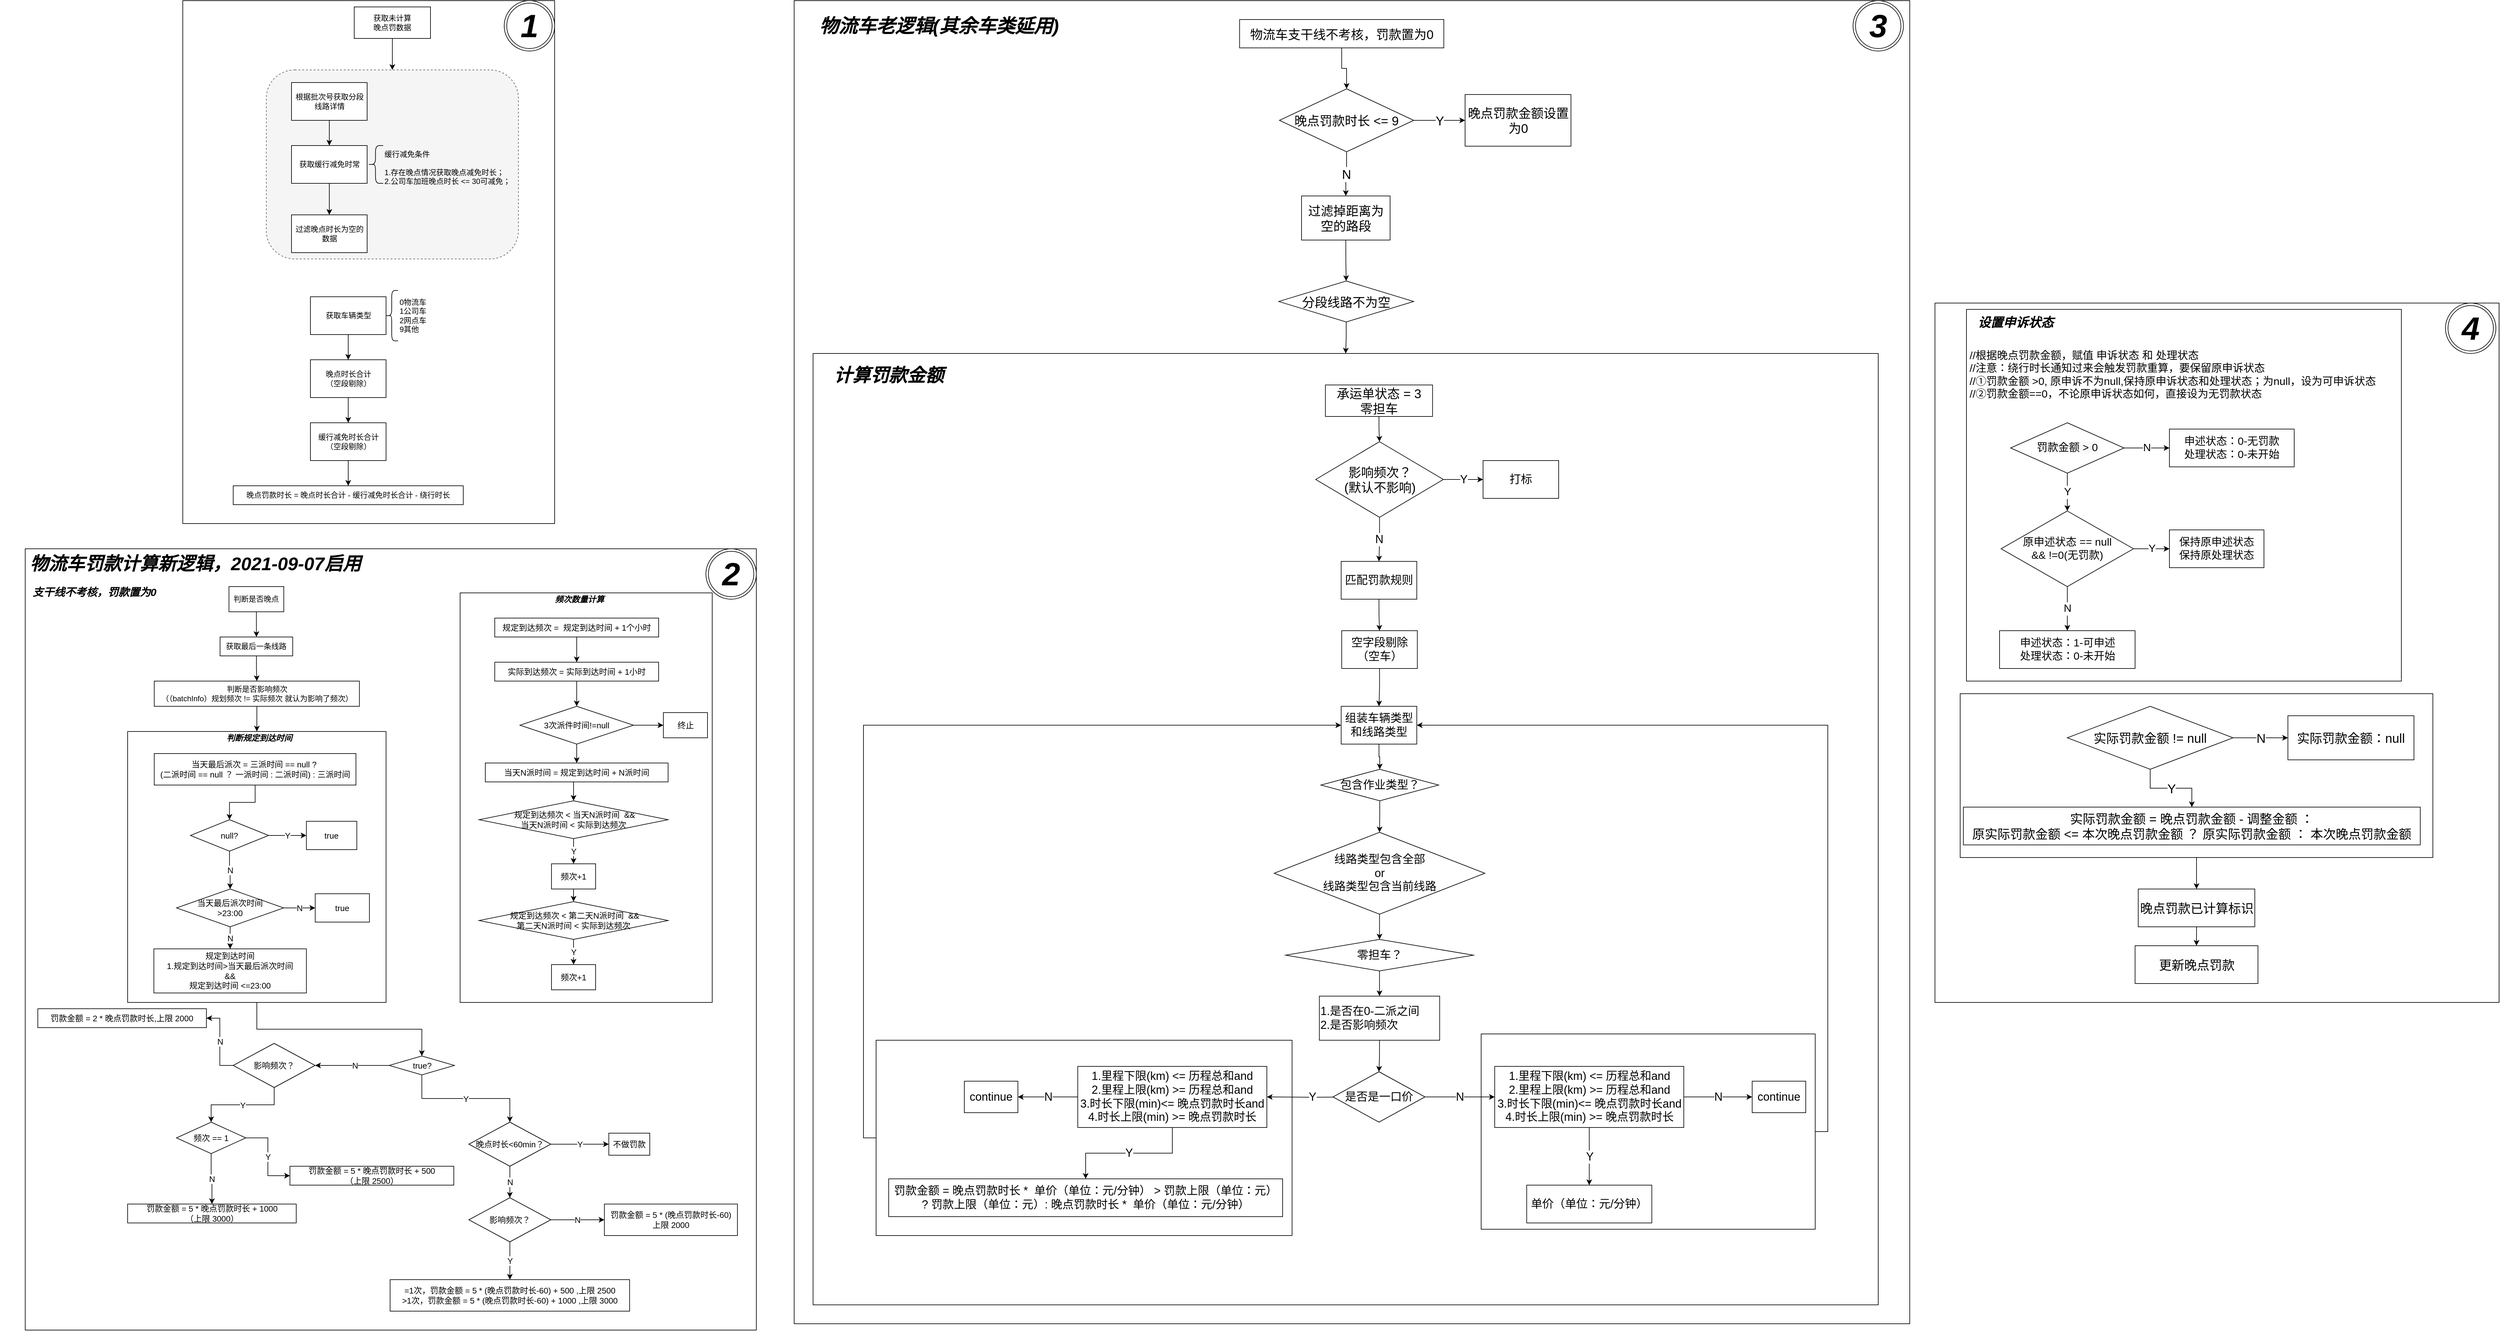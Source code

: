 <mxfile version="15.9.4" type="github">
  <diagram id="L5sY7Q-6gvqycTJfWh3B" name="第 1 页">
    <mxGraphModel dx="6863" dy="2005" grid="1" gridSize="10" guides="1" tooltips="1" connect="1" arrows="1" fold="1" page="1" pageScale="1" pageWidth="827" pageHeight="1169" math="0" shadow="0">
      <root>
        <mxCell id="0" />
        <mxCell id="1" parent="0" />
        <mxCell id="x7FfRpxNMGuR6Kh4KBlE-134" value="" style="rounded=0;whiteSpace=wrap;html=1;fontSize=17;" parent="1" vertex="1">
          <mxGeometry x="-1250" y="860" width="1770" height="2100" as="geometry" />
        </mxCell>
        <mxCell id="x7FfRpxNMGuR6Kh4KBlE-221" value="" style="rounded=0;whiteSpace=wrap;html=1;fontSize=18;" parent="1" vertex="1">
          <mxGeometry x="-1220" y="1420" width="1690" height="1510" as="geometry" />
        </mxCell>
        <mxCell id="x7FfRpxNMGuR6Kh4KBlE-219" style="edgeStyle=orthogonalEdgeStyle;rounded=0;orthogonalLoop=1;jettySize=auto;html=1;exitX=1;exitY=0.5;exitDx=0;exitDy=0;fontSize=18;entryX=1;entryY=0.5;entryDx=0;entryDy=0;" parent="1" source="x7FfRpxNMGuR6Kh4KBlE-218" target="x7FfRpxNMGuR6Kh4KBlE-187" edge="1">
          <mxGeometry relative="1" as="geometry">
            <mxPoint x="-160" y="1930" as="targetPoint" />
          </mxGeometry>
        </mxCell>
        <mxCell id="x7FfRpxNMGuR6Kh4KBlE-218" value="" style="rounded=0;whiteSpace=wrap;html=1;fontSize=18;" parent="1" vertex="1">
          <mxGeometry x="-160" y="2500" width="530" height="310" as="geometry" />
        </mxCell>
        <mxCell id="x7FfRpxNMGuR6Kh4KBlE-220" style="edgeStyle=orthogonalEdgeStyle;rounded=0;orthogonalLoop=1;jettySize=auto;html=1;exitX=0;exitY=0.5;exitDx=0;exitDy=0;entryX=0;entryY=0.5;entryDx=0;entryDy=0;fontSize=18;" parent="1" source="x7FfRpxNMGuR6Kh4KBlE-217" target="x7FfRpxNMGuR6Kh4KBlE-187" edge="1">
          <mxGeometry relative="1" as="geometry" />
        </mxCell>
        <mxCell id="x7FfRpxNMGuR6Kh4KBlE-217" value="" style="rounded=0;whiteSpace=wrap;html=1;fontSize=18;" parent="1" vertex="1">
          <mxGeometry x="-1120" y="2510" width="660" height="310" as="geometry" />
        </mxCell>
        <mxCell id="x7FfRpxNMGuR6Kh4KBlE-132" value="" style="group" parent="1" vertex="1" connectable="0">
          <mxGeometry x="-2510" y="1730" width="1200" height="1240" as="geometry" />
        </mxCell>
        <mxCell id="x7FfRpxNMGuR6Kh4KBlE-33" value="" style="rounded=0;whiteSpace=wrap;html=1;" parent="x7FfRpxNMGuR6Kh4KBlE-132" vertex="1">
          <mxGeometry x="40" width="1160" height="1240" as="geometry" />
        </mxCell>
        <mxCell id="x7FfRpxNMGuR6Kh4KBlE-131" value="" style="group" parent="x7FfRpxNMGuR6Kh4KBlE-132" vertex="1" connectable="0">
          <mxGeometry y="90" width="1170" height="1120" as="geometry" />
        </mxCell>
        <mxCell id="x7FfRpxNMGuR6Kh4KBlE-37" value="&lt;span&gt;判断是否晚点&lt;/span&gt;" style="rounded=0;whiteSpace=wrap;html=1;fontSize=12;" parent="x7FfRpxNMGuR6Kh4KBlE-131" vertex="1">
          <mxGeometry x="363.27" y="-30" width="87" height="40" as="geometry" />
        </mxCell>
        <mxCell id="x7FfRpxNMGuR6Kh4KBlE-38" value="&lt;span&gt;获取最后一条线路&lt;/span&gt;" style="whiteSpace=wrap;html=1;rounded=0;" parent="x7FfRpxNMGuR6Kh4KBlE-131" vertex="1">
          <mxGeometry x="349.15" y="50" width="115.25" height="30" as="geometry" />
        </mxCell>
        <mxCell id="x7FfRpxNMGuR6Kh4KBlE-39" value="" style="edgeStyle=orthogonalEdgeStyle;rounded=0;orthogonalLoop=1;jettySize=auto;html=1;fontSize=12;" parent="x7FfRpxNMGuR6Kh4KBlE-131" source="x7FfRpxNMGuR6Kh4KBlE-37" target="x7FfRpxNMGuR6Kh4KBlE-38" edge="1">
          <mxGeometry relative="1" as="geometry" />
        </mxCell>
        <mxCell id="x7FfRpxNMGuR6Kh4KBlE-40" value="&lt;span style=&quot;font-weight: normal&quot;&gt;判断是否影响频次&lt;br&gt;（（batchInfo）规划频次 != 实际频次 就认为影响了频次）&lt;/span&gt;" style="whiteSpace=wrap;html=1;rounded=0;fontStyle=1" parent="x7FfRpxNMGuR6Kh4KBlE-131" vertex="1">
          <mxGeometry x="244.75" y="120" width="325.52" height="40" as="geometry" />
        </mxCell>
        <mxCell id="x7FfRpxNMGuR6Kh4KBlE-41" value="" style="edgeStyle=orthogonalEdgeStyle;rounded=0;orthogonalLoop=1;jettySize=auto;html=1;fontSize=12;" parent="x7FfRpxNMGuR6Kh4KBlE-131" source="x7FfRpxNMGuR6Kh4KBlE-38" target="x7FfRpxNMGuR6Kh4KBlE-40" edge="1">
          <mxGeometry relative="1" as="geometry" />
        </mxCell>
        <mxCell id="x7FfRpxNMGuR6Kh4KBlE-44" value="" style="whiteSpace=wrap;html=1;rounded=0;fontStyle=1;" parent="x7FfRpxNMGuR6Kh4KBlE-131" vertex="1">
          <mxGeometry x="202.51" y="200" width="410" height="430" as="geometry" />
        </mxCell>
        <mxCell id="x7FfRpxNMGuR6Kh4KBlE-45" value="" style="edgeStyle=orthogonalEdgeStyle;rounded=0;orthogonalLoop=1;jettySize=auto;html=1;fontSize=12;entryX=0.5;entryY=0;entryDx=0;entryDy=0;" parent="x7FfRpxNMGuR6Kh4KBlE-131" source="x7FfRpxNMGuR6Kh4KBlE-40" target="x7FfRpxNMGuR6Kh4KBlE-44" edge="1">
          <mxGeometry relative="1" as="geometry" />
        </mxCell>
        <mxCell id="x7FfRpxNMGuR6Kh4KBlE-46" value="判断规定到达时间" style="text;html=1;strokeColor=none;fillColor=none;align=center;verticalAlign=middle;whiteSpace=wrap;rounded=0;fontSize=13;fontStyle=3" parent="x7FfRpxNMGuR6Kh4KBlE-131" vertex="1">
          <mxGeometry x="354.13" y="200" width="114.76" height="20" as="geometry" />
        </mxCell>
        <mxCell id="x7FfRpxNMGuR6Kh4KBlE-47" value="当天最后派次 = 三派时间 == null ?&amp;nbsp;&lt;br&gt;&amp;nbsp;(二派时间 == null ？ 一派时间 : 二派时间) : 三派时间&amp;nbsp;" style="rounded=0;whiteSpace=wrap;html=1;fontSize=13;" parent="x7FfRpxNMGuR6Kh4KBlE-131" vertex="1">
          <mxGeometry x="244.75" y="235" width="320" height="50" as="geometry" />
        </mxCell>
        <mxCell id="x7FfRpxNMGuR6Kh4KBlE-50" value="" style="edgeStyle=orthogonalEdgeStyle;rounded=0;orthogonalLoop=1;jettySize=auto;html=1;fontSize=13;" parent="x7FfRpxNMGuR6Kh4KBlE-131" source="x7FfRpxNMGuR6Kh4KBlE-47" target="x7FfRpxNMGuR6Kh4KBlE-49" edge="1">
          <mxGeometry relative="1" as="geometry">
            <mxPoint x="364.09" y="305" as="sourcePoint" />
          </mxGeometry>
        </mxCell>
        <mxCell id="x7FfRpxNMGuR6Kh4KBlE-49" value="null?" style="rhombus;whiteSpace=wrap;html=1;fontSize=13;" parent="x7FfRpxNMGuR6Kh4KBlE-131" vertex="1">
          <mxGeometry x="302.13" y="340" width="124" height="50" as="geometry" />
        </mxCell>
        <mxCell id="x7FfRpxNMGuR6Kh4KBlE-53" value="true" style="whiteSpace=wrap;html=1;fontSize=13;" parent="x7FfRpxNMGuR6Kh4KBlE-131" vertex="1">
          <mxGeometry x="486.13" y="342.5" width="80" height="45" as="geometry" />
        </mxCell>
        <mxCell id="x7FfRpxNMGuR6Kh4KBlE-54" value="Y" style="edgeStyle=orthogonalEdgeStyle;rounded=0;orthogonalLoop=1;jettySize=auto;html=1;fontSize=13;" parent="x7FfRpxNMGuR6Kh4KBlE-131" source="x7FfRpxNMGuR6Kh4KBlE-49" target="x7FfRpxNMGuR6Kh4KBlE-53" edge="1">
          <mxGeometry relative="1" as="geometry" />
        </mxCell>
        <mxCell id="x7FfRpxNMGuR6Kh4KBlE-55" value="当天最后派次时间&lt;br&gt;&amp;gt;23:00" style="rhombus;whiteSpace=wrap;html=1;fontSize=13;" parent="x7FfRpxNMGuR6Kh4KBlE-131" vertex="1">
          <mxGeometry x="280.13" y="450" width="170" height="60" as="geometry" />
        </mxCell>
        <mxCell id="x7FfRpxNMGuR6Kh4KBlE-58" value="N" style="edgeStyle=orthogonalEdgeStyle;rounded=0;orthogonalLoop=1;jettySize=auto;html=1;exitX=0.5;exitY=1;exitDx=0;exitDy=0;entryX=0.5;entryY=0;entryDx=0;entryDy=0;fontSize=13;" parent="x7FfRpxNMGuR6Kh4KBlE-131" source="x7FfRpxNMGuR6Kh4KBlE-49" target="x7FfRpxNMGuR6Kh4KBlE-55" edge="1">
          <mxGeometry relative="1" as="geometry" />
        </mxCell>
        <mxCell id="x7FfRpxNMGuR6Kh4KBlE-60" value="true" style="whiteSpace=wrap;html=1;fontSize=13;" parent="x7FfRpxNMGuR6Kh4KBlE-131" vertex="1">
          <mxGeometry x="500.13" y="457.5" width="86" height="45" as="geometry" />
        </mxCell>
        <mxCell id="x7FfRpxNMGuR6Kh4KBlE-59" value="N" style="edgeStyle=orthogonalEdgeStyle;rounded=0;orthogonalLoop=1;jettySize=auto;html=1;exitX=1;exitY=0.5;exitDx=0;exitDy=0;fontSize=13;" parent="x7FfRpxNMGuR6Kh4KBlE-131" source="x7FfRpxNMGuR6Kh4KBlE-55" target="x7FfRpxNMGuR6Kh4KBlE-60" edge="1">
          <mxGeometry relative="1" as="geometry">
            <mxPoint x="546.13" y="455" as="targetPoint" />
          </mxGeometry>
        </mxCell>
        <mxCell id="x7FfRpxNMGuR6Kh4KBlE-63" value="规定到达时间&lt;br&gt;1.规定到达时间&amp;gt;当天最后派次时间&lt;br&gt;&amp;amp;&amp;amp;&lt;br&gt;规定到达时间 &amp;lt;=23:00" style="rounded=0;whiteSpace=wrap;html=1;fontSize=13;" parent="x7FfRpxNMGuR6Kh4KBlE-131" vertex="1">
          <mxGeometry x="244.13" y="545" width="242" height="70" as="geometry" />
        </mxCell>
        <mxCell id="x7FfRpxNMGuR6Kh4KBlE-61" value="N" style="edgeStyle=orthogonalEdgeStyle;rounded=0;orthogonalLoop=1;jettySize=auto;html=1;exitX=0.5;exitY=1;exitDx=0;exitDy=0;fontSize=13;entryX=0.5;entryY=0;entryDx=0;entryDy=0;" parent="x7FfRpxNMGuR6Kh4KBlE-131" source="x7FfRpxNMGuR6Kh4KBlE-55" target="x7FfRpxNMGuR6Kh4KBlE-63" edge="1">
          <mxGeometry relative="1" as="geometry">
            <mxPoint x="364.13" y="555" as="targetPoint" />
          </mxGeometry>
        </mxCell>
        <mxCell id="x7FfRpxNMGuR6Kh4KBlE-68" value="true?" style="rhombus;whiteSpace=wrap;html=1;fontSize=13;" parent="x7FfRpxNMGuR6Kh4KBlE-131" vertex="1">
          <mxGeometry x="617.51" y="715" width="103.5" height="30" as="geometry" />
        </mxCell>
        <mxCell id="x7FfRpxNMGuR6Kh4KBlE-67" style="edgeStyle=orthogonalEdgeStyle;rounded=0;orthogonalLoop=1;jettySize=auto;html=1;exitX=0.5;exitY=1;exitDx=0;exitDy=0;fontSize=13;entryX=0.5;entryY=0;entryDx=0;entryDy=0;" parent="x7FfRpxNMGuR6Kh4KBlE-131" source="x7FfRpxNMGuR6Kh4KBlE-44" target="x7FfRpxNMGuR6Kh4KBlE-68" edge="1">
          <mxGeometry relative="1" as="geometry">
            <mxPoint x="674" y="710" as="targetPoint" />
          </mxGeometry>
        </mxCell>
        <mxCell id="x7FfRpxNMGuR6Kh4KBlE-111" value="" style="group" parent="x7FfRpxNMGuR6Kh4KBlE-131" vertex="1" connectable="0">
          <mxGeometry x="640" y="820" width="530" height="300" as="geometry" />
        </mxCell>
        <mxCell id="x7FfRpxNMGuR6Kh4KBlE-74" value="晚点时长&amp;lt;60min？" style="rhombus;whiteSpace=wrap;html=1;fontSize=13;" parent="x7FfRpxNMGuR6Kh4KBlE-111" vertex="1">
          <mxGeometry x="103.94" width="130" height="70" as="geometry" />
        </mxCell>
        <mxCell id="x7FfRpxNMGuR6Kh4KBlE-75" value="不做罚款" style="whiteSpace=wrap;html=1;fontSize=13;" parent="x7FfRpxNMGuR6Kh4KBlE-111" vertex="1">
          <mxGeometry x="325.94" y="17.5" width="65" height="35" as="geometry" />
        </mxCell>
        <mxCell id="x7FfRpxNMGuR6Kh4KBlE-76" value="Y" style="edgeStyle=orthogonalEdgeStyle;rounded=0;orthogonalLoop=1;jettySize=auto;html=1;fontSize=13;" parent="x7FfRpxNMGuR6Kh4KBlE-111" source="x7FfRpxNMGuR6Kh4KBlE-74" target="x7FfRpxNMGuR6Kh4KBlE-75" edge="1">
          <mxGeometry relative="1" as="geometry" />
        </mxCell>
        <mxCell id="x7FfRpxNMGuR6Kh4KBlE-78" value="影响频次？" style="rhombus;whiteSpace=wrap;html=1;fontSize=13;" parent="x7FfRpxNMGuR6Kh4KBlE-111" vertex="1">
          <mxGeometry x="103.94" y="120" width="130" height="70" as="geometry" />
        </mxCell>
        <mxCell id="x7FfRpxNMGuR6Kh4KBlE-77" value="N" style="edgeStyle=orthogonalEdgeStyle;rounded=0;orthogonalLoop=1;jettySize=auto;html=1;exitX=0.5;exitY=1;exitDx=0;exitDy=0;fontSize=13;entryX=0.5;entryY=0;entryDx=0;entryDy=0;" parent="x7FfRpxNMGuR6Kh4KBlE-111" source="x7FfRpxNMGuR6Kh4KBlE-74" target="x7FfRpxNMGuR6Kh4KBlE-78" edge="1">
          <mxGeometry relative="1" as="geometry">
            <mxPoint x="168.94" y="130" as="targetPoint" />
          </mxGeometry>
        </mxCell>
        <mxCell id="x7FfRpxNMGuR6Kh4KBlE-79" value="罚款金额 = 5 * (晚点罚款时长-60)&lt;br&gt;上限 2000" style="whiteSpace=wrap;html=1;fontSize=13;" parent="x7FfRpxNMGuR6Kh4KBlE-111" vertex="1">
          <mxGeometry x="318.94" y="130" width="211.06" height="50" as="geometry" />
        </mxCell>
        <mxCell id="x7FfRpxNMGuR6Kh4KBlE-80" value="N" style="edgeStyle=orthogonalEdgeStyle;rounded=0;orthogonalLoop=1;jettySize=auto;html=1;fontSize=13;" parent="x7FfRpxNMGuR6Kh4KBlE-111" source="x7FfRpxNMGuR6Kh4KBlE-78" target="x7FfRpxNMGuR6Kh4KBlE-79" edge="1">
          <mxGeometry relative="1" as="geometry" />
        </mxCell>
        <mxCell id="x7FfRpxNMGuR6Kh4KBlE-110" value="=1次，罚款金额 = 5 * (晚点罚款时长-60) + 500 ,上限 2500&lt;br&gt;&amp;gt;1次，罚款金额 = 5 * (晚点罚款时长-60) + 1000 ,上限 3000" style="rounded=0;whiteSpace=wrap;html=1;fontSize=13;" parent="x7FfRpxNMGuR6Kh4KBlE-111" vertex="1">
          <mxGeometry x="-21.06" y="250" width="380" height="50" as="geometry" />
        </mxCell>
        <mxCell id="x7FfRpxNMGuR6Kh4KBlE-109" value="Y" style="edgeStyle=orthogonalEdgeStyle;rounded=0;orthogonalLoop=1;jettySize=auto;html=1;exitX=0.5;exitY=1;exitDx=0;exitDy=0;fontSize=13;entryX=0.5;entryY=0;entryDx=0;entryDy=0;" parent="x7FfRpxNMGuR6Kh4KBlE-111" source="x7FfRpxNMGuR6Kh4KBlE-78" target="x7FfRpxNMGuR6Kh4KBlE-110" edge="1">
          <mxGeometry relative="1" as="geometry">
            <mxPoint x="168.94" y="250" as="targetPoint" />
          </mxGeometry>
        </mxCell>
        <mxCell id="x7FfRpxNMGuR6Kh4KBlE-69" value="Y" style="edgeStyle=orthogonalEdgeStyle;rounded=0;orthogonalLoop=1;jettySize=auto;html=1;exitX=0.5;exitY=1;exitDx=0;exitDy=0;fontSize=13;entryX=0.5;entryY=0;entryDx=0;entryDy=0;" parent="x7FfRpxNMGuR6Kh4KBlE-131" source="x7FfRpxNMGuR6Kh4KBlE-68" target="x7FfRpxNMGuR6Kh4KBlE-74" edge="1">
          <mxGeometry relative="1" as="geometry">
            <mxPoint x="674" y="810" as="targetPoint" />
          </mxGeometry>
        </mxCell>
        <mxCell id="x7FfRpxNMGuR6Kh4KBlE-117" value="影响频次？" style="rhombus;whiteSpace=wrap;html=1;fontSize=13;" parent="x7FfRpxNMGuR6Kh4KBlE-131" vertex="1">
          <mxGeometry x="370" y="695" width="130" height="70" as="geometry" />
        </mxCell>
        <mxCell id="x7FfRpxNMGuR6Kh4KBlE-112" style="edgeStyle=orthogonalEdgeStyle;rounded=0;orthogonalLoop=1;jettySize=auto;html=1;exitX=0;exitY=0.5;exitDx=0;exitDy=0;fontSize=13;entryX=1;entryY=0.5;entryDx=0;entryDy=0;" parent="x7FfRpxNMGuR6Kh4KBlE-131" source="x7FfRpxNMGuR6Kh4KBlE-68" target="x7FfRpxNMGuR6Kh4KBlE-117" edge="1">
          <mxGeometry relative="1" as="geometry">
            <mxPoint x="465" y="730" as="targetPoint" />
          </mxGeometry>
        </mxCell>
        <mxCell id="x7FfRpxNMGuR6Kh4KBlE-113" value="N" style="edgeLabel;html=1;align=center;verticalAlign=middle;resizable=0;points=[];fontSize=13;" parent="x7FfRpxNMGuR6Kh4KBlE-112" vertex="1" connectable="0">
          <mxGeometry x="-0.175" y="4" relative="1" as="geometry">
            <mxPoint x="-6" y="-4" as="offset" />
          </mxGeometry>
        </mxCell>
        <mxCell id="x7FfRpxNMGuR6Kh4KBlE-122" value="罚款金额 = 5 * 晚点罚款时长 + 500&lt;br&gt;（上限 2500）" style="rounded=0;whiteSpace=wrap;html=1;fontSize=13;" parent="x7FfRpxNMGuR6Kh4KBlE-131" vertex="1">
          <mxGeometry x="460.01" y="890" width="259.99" height="30" as="geometry" />
        </mxCell>
        <mxCell id="x7FfRpxNMGuR6Kh4KBlE-121" value="Y" style="edgeStyle=orthogonalEdgeStyle;rounded=0;orthogonalLoop=1;jettySize=auto;html=1;exitX=1;exitY=0.5;exitDx=0;exitDy=0;fontSize=13;entryX=0;entryY=0.5;entryDx=0;entryDy=0;" parent="x7FfRpxNMGuR6Kh4KBlE-131" source="x7FfRpxNMGuR6Kh4KBlE-118" target="x7FfRpxNMGuR6Kh4KBlE-122" edge="1">
          <mxGeometry relative="1" as="geometry">
            <mxPoint x="430" y="844.947" as="targetPoint" />
          </mxGeometry>
        </mxCell>
        <mxCell id="x7FfRpxNMGuR6Kh4KBlE-118" value="频次 == 1" style="rhombus;whiteSpace=wrap;html=1;fontSize=13;" parent="x7FfRpxNMGuR6Kh4KBlE-131" vertex="1">
          <mxGeometry x="280" y="820" width="110" height="50" as="geometry" />
        </mxCell>
        <mxCell id="x7FfRpxNMGuR6Kh4KBlE-119" value="Y" style="edgeStyle=orthogonalEdgeStyle;rounded=0;orthogonalLoop=1;jettySize=auto;html=1;exitX=0.5;exitY=1;exitDx=0;exitDy=0;fontSize=13;" parent="x7FfRpxNMGuR6Kh4KBlE-131" source="x7FfRpxNMGuR6Kh4KBlE-117" target="x7FfRpxNMGuR6Kh4KBlE-118" edge="1">
          <mxGeometry relative="1" as="geometry" />
        </mxCell>
        <mxCell id="x7FfRpxNMGuR6Kh4KBlE-124" value="罚款金额 = 5 * 晚点罚款时长 + 1000&lt;br&gt;（上限 3000）" style="rounded=0;whiteSpace=wrap;html=1;fontSize=13;" parent="x7FfRpxNMGuR6Kh4KBlE-131" vertex="1">
          <mxGeometry x="202.51" y="950" width="267.49" height="30" as="geometry" />
        </mxCell>
        <mxCell id="x7FfRpxNMGuR6Kh4KBlE-123" value="N" style="edgeStyle=orthogonalEdgeStyle;rounded=0;orthogonalLoop=1;jettySize=auto;html=1;exitX=0.5;exitY=1;exitDx=0;exitDy=0;fontSize=13;entryX=0.5;entryY=0;entryDx=0;entryDy=0;" parent="x7FfRpxNMGuR6Kh4KBlE-131" source="x7FfRpxNMGuR6Kh4KBlE-118" target="x7FfRpxNMGuR6Kh4KBlE-124" edge="1">
          <mxGeometry relative="1" as="geometry">
            <mxPoint x="335.316" y="940" as="targetPoint" />
          </mxGeometry>
        </mxCell>
        <mxCell id="x7FfRpxNMGuR6Kh4KBlE-127" value="罚款金额 = 2 * 晚点罚款时长,上限 2000" style="rounded=0;whiteSpace=wrap;html=1;fontSize=13;" parent="x7FfRpxNMGuR6Kh4KBlE-131" vertex="1">
          <mxGeometry x="60" y="640" width="267.49" height="30" as="geometry" />
        </mxCell>
        <mxCell id="x7FfRpxNMGuR6Kh4KBlE-126" value="N" style="edgeStyle=orthogonalEdgeStyle;rounded=0;orthogonalLoop=1;jettySize=auto;html=1;exitX=0;exitY=0.5;exitDx=0;exitDy=0;fontSize=13;entryX=1;entryY=0.5;entryDx=0;entryDy=0;" parent="x7FfRpxNMGuR6Kh4KBlE-131" source="x7FfRpxNMGuR6Kh4KBlE-117" target="x7FfRpxNMGuR6Kh4KBlE-127" edge="1">
          <mxGeometry relative="1" as="geometry">
            <mxPoint x="280" y="730.211" as="targetPoint" />
          </mxGeometry>
        </mxCell>
        <mxCell id="x7FfRpxNMGuR6Kh4KBlE-114" value="" style="group" parent="x7FfRpxNMGuR6Kh4KBlE-131" vertex="1" connectable="0">
          <mxGeometry x="730" y="-20" width="400" height="650" as="geometry" />
        </mxCell>
        <mxCell id="x7FfRpxNMGuR6Kh4KBlE-106" value="" style="group" parent="x7FfRpxNMGuR6Kh4KBlE-114" vertex="1" connectable="0">
          <mxGeometry width="400" height="650" as="geometry" />
        </mxCell>
        <mxCell id="x7FfRpxNMGuR6Kh4KBlE-105" value="" style="rounded=0;whiteSpace=wrap;html=1;fontSize=13;" parent="x7FfRpxNMGuR6Kh4KBlE-106" vertex="1">
          <mxGeometry width="400" height="650" as="geometry" />
        </mxCell>
        <mxCell id="x7FfRpxNMGuR6Kh4KBlE-83" value="频次数量计算" style="text;html=1;strokeColor=none;fillColor=none;align=center;verticalAlign=middle;whiteSpace=wrap;rounded=0;fontSize=13;fontStyle=3" parent="x7FfRpxNMGuR6Kh4KBlE-106" vertex="1">
          <mxGeometry x="136.842" width="105.263" height="20" as="geometry" />
        </mxCell>
        <mxCell id="x7FfRpxNMGuR6Kh4KBlE-84" value="规定到达频次 =&amp;nbsp; 规定到达时间 + 1个小时" style="rounded=0;whiteSpace=wrap;html=1;fontSize=13;" parent="x7FfRpxNMGuR6Kh4KBlE-114" vertex="1">
          <mxGeometry x="55" y="40" width="260" height="30" as="geometry" />
        </mxCell>
        <mxCell id="x7FfRpxNMGuR6Kh4KBlE-85" value="实际到达频次 =&amp;nbsp;实际到达时间 + 1小时" style="rounded=0;whiteSpace=wrap;html=1;fontSize=13;" parent="x7FfRpxNMGuR6Kh4KBlE-114" vertex="1">
          <mxGeometry x="55" y="110" width="260" height="30" as="geometry" />
        </mxCell>
        <mxCell id="x7FfRpxNMGuR6Kh4KBlE-90" style="edgeStyle=orthogonalEdgeStyle;rounded=0;orthogonalLoop=1;jettySize=auto;html=1;exitX=0.5;exitY=1;exitDx=0;exitDy=0;entryX=0.5;entryY=0;entryDx=0;entryDy=0;fontSize=13;" parent="x7FfRpxNMGuR6Kh4KBlE-114" source="x7FfRpxNMGuR6Kh4KBlE-84" target="x7FfRpxNMGuR6Kh4KBlE-85" edge="1">
          <mxGeometry relative="1" as="geometry" />
        </mxCell>
        <mxCell id="x7FfRpxNMGuR6Kh4KBlE-86" value="3次派件时间!=null" style="rhombus;whiteSpace=wrap;html=1;fontSize=13;" parent="x7FfRpxNMGuR6Kh4KBlE-114" vertex="1">
          <mxGeometry x="95" y="180" width="180" height="60" as="geometry" />
        </mxCell>
        <mxCell id="x7FfRpxNMGuR6Kh4KBlE-91" style="edgeStyle=orthogonalEdgeStyle;rounded=0;orthogonalLoop=1;jettySize=auto;html=1;exitX=0.5;exitY=1;exitDx=0;exitDy=0;entryX=0.5;entryY=0;entryDx=0;entryDy=0;fontSize=13;" parent="x7FfRpxNMGuR6Kh4KBlE-114" source="x7FfRpxNMGuR6Kh4KBlE-85" target="x7FfRpxNMGuR6Kh4KBlE-86" edge="1">
          <mxGeometry relative="1" as="geometry" />
        </mxCell>
        <mxCell id="x7FfRpxNMGuR6Kh4KBlE-88" value="终止" style="rounded=0;whiteSpace=wrap;html=1;fontSize=13;" parent="x7FfRpxNMGuR6Kh4KBlE-114" vertex="1">
          <mxGeometry x="322.5" y="190" width="70" height="40" as="geometry" />
        </mxCell>
        <mxCell id="x7FfRpxNMGuR6Kh4KBlE-87" style="edgeStyle=orthogonalEdgeStyle;rounded=0;orthogonalLoop=1;jettySize=auto;html=1;exitX=1;exitY=0.5;exitDx=0;exitDy=0;fontSize=13;entryX=0;entryY=0.5;entryDx=0;entryDy=0;" parent="x7FfRpxNMGuR6Kh4KBlE-114" source="x7FfRpxNMGuR6Kh4KBlE-86" target="x7FfRpxNMGuR6Kh4KBlE-88" edge="1">
          <mxGeometry relative="1" as="geometry">
            <mxPoint x="355" y="200" as="targetPoint" />
          </mxGeometry>
        </mxCell>
        <mxCell id="x7FfRpxNMGuR6Kh4KBlE-89" value="当天N派时间 = 规定到达时间 + N派时间" style="rounded=0;whiteSpace=wrap;html=1;fontSize=13;" parent="x7FfRpxNMGuR6Kh4KBlE-114" vertex="1">
          <mxGeometry x="40" y="270" width="290" height="30" as="geometry" />
        </mxCell>
        <mxCell id="x7FfRpxNMGuR6Kh4KBlE-92" style="edgeStyle=orthogonalEdgeStyle;rounded=0;orthogonalLoop=1;jettySize=auto;html=1;exitX=0.5;exitY=1;exitDx=0;exitDy=0;fontSize=13;" parent="x7FfRpxNMGuR6Kh4KBlE-114" source="x7FfRpxNMGuR6Kh4KBlE-86" target="x7FfRpxNMGuR6Kh4KBlE-89" edge="1">
          <mxGeometry relative="1" as="geometry" />
        </mxCell>
        <mxCell id="x7FfRpxNMGuR6Kh4KBlE-94" value="&amp;nbsp;规定到达频次 &amp;lt; 当天N派时间&amp;nbsp; &amp;amp;&amp;amp;&lt;br&gt;当天N派时间 &amp;lt; 实际到达频次" style="rhombus;whiteSpace=wrap;html=1;fontSize=13;" parent="x7FfRpxNMGuR6Kh4KBlE-114" vertex="1">
          <mxGeometry x="30" y="330" width="300" height="60" as="geometry" />
        </mxCell>
        <mxCell id="x7FfRpxNMGuR6Kh4KBlE-93" style="edgeStyle=orthogonalEdgeStyle;rounded=0;orthogonalLoop=1;jettySize=auto;html=1;exitX=0.5;exitY=1;exitDx=0;exitDy=0;fontSize=13;entryX=0.5;entryY=0;entryDx=0;entryDy=0;" parent="x7FfRpxNMGuR6Kh4KBlE-114" source="x7FfRpxNMGuR6Kh4KBlE-89" target="x7FfRpxNMGuR6Kh4KBlE-94" edge="1">
          <mxGeometry relative="1" as="geometry">
            <mxPoint x="185" y="330" as="targetPoint" />
          </mxGeometry>
        </mxCell>
        <mxCell id="x7FfRpxNMGuR6Kh4KBlE-98" value="频次+1" style="rounded=0;whiteSpace=wrap;html=1;fontSize=13;" parent="x7FfRpxNMGuR6Kh4KBlE-114" vertex="1">
          <mxGeometry x="145" y="430" width="70" height="40" as="geometry" />
        </mxCell>
        <mxCell id="x7FfRpxNMGuR6Kh4KBlE-97" value="Y" style="edgeStyle=orthogonalEdgeStyle;rounded=0;orthogonalLoop=1;jettySize=auto;html=1;exitX=0.5;exitY=1;exitDx=0;exitDy=0;fontSize=13;entryX=0.5;entryY=0;entryDx=0;entryDy=0;" parent="x7FfRpxNMGuR6Kh4KBlE-114" source="x7FfRpxNMGuR6Kh4KBlE-94" target="x7FfRpxNMGuR6Kh4KBlE-98" edge="1">
          <mxGeometry relative="1" as="geometry">
            <mxPoint x="180" y="420" as="targetPoint" />
          </mxGeometry>
        </mxCell>
        <mxCell id="x7FfRpxNMGuR6Kh4KBlE-100" value="&amp;nbsp;规定到达频次 &amp;lt; 第二天N派时间&amp;nbsp; &amp;amp;&amp;amp;&lt;br&gt;第二天N派时间&amp;nbsp;&amp;lt; 实际到达频次" style="rhombus;whiteSpace=wrap;html=1;fontSize=13;" parent="x7FfRpxNMGuR6Kh4KBlE-114" vertex="1">
          <mxGeometry x="30" y="490" width="300" height="60" as="geometry" />
        </mxCell>
        <mxCell id="x7FfRpxNMGuR6Kh4KBlE-102" style="edgeStyle=orthogonalEdgeStyle;rounded=0;orthogonalLoop=1;jettySize=auto;html=1;exitX=0.5;exitY=1;exitDx=0;exitDy=0;entryX=0.5;entryY=0;entryDx=0;entryDy=0;fontSize=13;" parent="x7FfRpxNMGuR6Kh4KBlE-114" source="x7FfRpxNMGuR6Kh4KBlE-98" target="x7FfRpxNMGuR6Kh4KBlE-100" edge="1">
          <mxGeometry relative="1" as="geometry" />
        </mxCell>
        <mxCell id="x7FfRpxNMGuR6Kh4KBlE-103" value="频次+1" style="rounded=0;whiteSpace=wrap;html=1;fontSize=13;" parent="x7FfRpxNMGuR6Kh4KBlE-114" vertex="1">
          <mxGeometry x="145" y="590" width="70" height="40" as="geometry" />
        </mxCell>
        <mxCell id="x7FfRpxNMGuR6Kh4KBlE-104" value="Y" style="edgeStyle=orthogonalEdgeStyle;rounded=0;orthogonalLoop=1;jettySize=auto;html=1;exitX=0.5;exitY=1;exitDx=0;exitDy=0;fontSize=13;" parent="x7FfRpxNMGuR6Kh4KBlE-114" source="x7FfRpxNMGuR6Kh4KBlE-100" target="x7FfRpxNMGuR6Kh4KBlE-103" edge="1">
          <mxGeometry relative="1" as="geometry" />
        </mxCell>
        <mxCell id="x7FfRpxNMGuR6Kh4KBlE-226" value="2" style="ellipse;shape=doubleEllipse;whiteSpace=wrap;html=1;aspect=fixed;fontSize=51;fontStyle=3" parent="x7FfRpxNMGuR6Kh4KBlE-132" vertex="1">
          <mxGeometry x="1120" width="80" height="80" as="geometry" />
        </mxCell>
        <mxCell id="x7FfRpxNMGuR6Kh4KBlE-35" value="&lt;span style=&quot;font-style: italic; font-weight: 700; font-size: 17px;&quot;&gt;支干线不考核，罚款置为0&lt;/span&gt;" style="text;html=1;strokeColor=none;fillColor=none;align=center;verticalAlign=middle;whiteSpace=wrap;rounded=0;fontSize=17;" parent="x7FfRpxNMGuR6Kh4KBlE-132" vertex="1">
          <mxGeometry x="40" y="60" width="220" height="20" as="geometry" />
        </mxCell>
        <mxCell id="x7FfRpxNMGuR6Kh4KBlE-34" value="&lt;font style=&quot;font-size: 29px;&quot;&gt;物流车罚款计算新逻辑，2021-09-07启用&lt;/font&gt;" style="text;html=1;strokeColor=none;fillColor=none;align=center;verticalAlign=middle;whiteSpace=wrap;rounded=0;fontSize=29;fontStyle=3" parent="x7FfRpxNMGuR6Kh4KBlE-132" vertex="1">
          <mxGeometry x="10" y="-1" width="600" height="50" as="geometry" />
        </mxCell>
        <mxCell id="x7FfRpxNMGuR6Kh4KBlE-133" value="物流车老逻辑(其余车类延用)" style="text;html=1;strokeColor=none;fillColor=none;align=center;verticalAlign=middle;whiteSpace=wrap;rounded=0;fontSize=30;fontStyle=3" parent="1" vertex="1">
          <mxGeometry x="-1270" y="870" width="500" height="60" as="geometry" />
        </mxCell>
        <mxCell id="x7FfRpxNMGuR6Kh4KBlE-223" style="edgeStyle=orthogonalEdgeStyle;rounded=0;orthogonalLoop=1;jettySize=auto;html=1;exitX=0.5;exitY=1;exitDx=0;exitDy=0;entryX=0.5;entryY=0;entryDx=0;entryDy=0;fontSize=29;" parent="1" source="x7FfRpxNMGuR6Kh4KBlE-165" target="x7FfRpxNMGuR6Kh4KBlE-166" edge="1">
          <mxGeometry relative="1" as="geometry" />
        </mxCell>
        <mxCell id="x7FfRpxNMGuR6Kh4KBlE-165" value="物流车支干线不考核，罚款置为0" style="rounded=0;whiteSpace=wrap;html=1;fontSize=20;" parent="1" vertex="1">
          <mxGeometry x="-543.26" y="890" width="324" height="45" as="geometry" />
        </mxCell>
        <mxCell id="x7FfRpxNMGuR6Kh4KBlE-167" value="Y" style="edgeStyle=orthogonalEdgeStyle;rounded=0;orthogonalLoop=1;jettySize=auto;html=1;exitX=1;exitY=0.5;exitDx=0;exitDy=0;fontSize=20;entryX=0;entryY=0.5;entryDx=0;entryDy=0;" parent="1" source="x7FfRpxNMGuR6Kh4KBlE-166" target="x7FfRpxNMGuR6Kh4KBlE-168" edge="1">
          <mxGeometry relative="1" as="geometry">
            <mxPoint x="-207" y="1049.667" as="targetPoint" />
          </mxGeometry>
        </mxCell>
        <mxCell id="x7FfRpxNMGuR6Kh4KBlE-170" value="N" style="edgeStyle=orthogonalEdgeStyle;rounded=0;orthogonalLoop=1;jettySize=auto;html=1;exitX=0.5;exitY=1;exitDx=0;exitDy=0;fontSize=20;entryX=0.5;entryY=0;entryDx=0;entryDy=0;" parent="1" source="x7FfRpxNMGuR6Kh4KBlE-166" target="x7FfRpxNMGuR6Kh4KBlE-171" edge="1">
          <mxGeometry relative="1" as="geometry">
            <mxPoint x="-373.143" y="1210" as="targetPoint" />
          </mxGeometry>
        </mxCell>
        <mxCell id="x7FfRpxNMGuR6Kh4KBlE-166" value="晚点罚款时长 &amp;lt;= 9" style="rhombus;whiteSpace=wrap;html=1;fontSize=20;" parent="1" vertex="1">
          <mxGeometry x="-480" y="1000" width="213" height="100" as="geometry" />
        </mxCell>
        <mxCell id="x7FfRpxNMGuR6Kh4KBlE-168" value="晚点罚款金额设置为0" style="rounded=0;whiteSpace=wrap;html=1;fontSize=20;" parent="1" vertex="1">
          <mxGeometry x="-185.5" y="1009" width="168" height="82" as="geometry" />
        </mxCell>
        <mxCell id="x7FfRpxNMGuR6Kh4KBlE-172" style="edgeStyle=orthogonalEdgeStyle;rounded=0;orthogonalLoop=1;jettySize=auto;html=1;exitX=0.5;exitY=1;exitDx=0;exitDy=0;fontSize=20;entryX=0.5;entryY=0;entryDx=0;entryDy=0;" parent="1" source="x7FfRpxNMGuR6Kh4KBlE-171" target="x7FfRpxNMGuR6Kh4KBlE-173" edge="1">
          <mxGeometry relative="1" as="geometry">
            <mxPoint x="-374.571" y="1290" as="targetPoint" />
          </mxGeometry>
        </mxCell>
        <mxCell id="x7FfRpxNMGuR6Kh4KBlE-171" value="过滤掉距离为空的路段" style="rounded=0;whiteSpace=wrap;html=1;fontSize=20;" parent="1" vertex="1">
          <mxGeometry x="-445" y="1170" width="140.5" height="70" as="geometry" />
        </mxCell>
        <mxCell id="x7FfRpxNMGuR6Kh4KBlE-175" style="edgeStyle=orthogonalEdgeStyle;rounded=0;orthogonalLoop=1;jettySize=auto;html=1;exitX=0.5;exitY=1;exitDx=0;exitDy=0;fontSize=20;" parent="1" source="x7FfRpxNMGuR6Kh4KBlE-173" target="x7FfRpxNMGuR6Kh4KBlE-221" edge="1">
          <mxGeometry relative="1" as="geometry">
            <mxPoint x="-327.125" y="1300" as="targetPoint" />
          </mxGeometry>
        </mxCell>
        <mxCell id="x7FfRpxNMGuR6Kh4KBlE-173" value="分段线路不为空" style="rhombus;whiteSpace=wrap;html=1;fontSize=20;" parent="1" vertex="1">
          <mxGeometry x="-481.25" y="1305" width="214.25" height="65" as="geometry" />
        </mxCell>
        <mxCell id="x7FfRpxNMGuR6Kh4KBlE-178" style="edgeStyle=orthogonalEdgeStyle;rounded=0;orthogonalLoop=1;jettySize=auto;html=1;exitX=0.5;exitY=1;exitDx=0;exitDy=0;fontSize=20;entryX=0.5;entryY=0;entryDx=0;entryDy=0;" parent="1" source="x7FfRpxNMGuR6Kh4KBlE-176" target="x7FfRpxNMGuR6Kh4KBlE-179" edge="1">
          <mxGeometry relative="1" as="geometry">
            <mxPoint x="-322" y="1575" as="targetPoint" />
          </mxGeometry>
        </mxCell>
        <mxCell id="x7FfRpxNMGuR6Kh4KBlE-176" value="承运单状态 = 3&lt;br&gt;零担车" style="rounded=0;whiteSpace=wrap;html=1;fontSize=20;" parent="1" vertex="1">
          <mxGeometry x="-407.12" y="1470" width="170" height="50" as="geometry" />
        </mxCell>
        <mxCell id="x7FfRpxNMGuR6Kh4KBlE-180" value="Y" style="edgeStyle=orthogonalEdgeStyle;rounded=0;orthogonalLoop=1;jettySize=auto;html=1;exitX=1;exitY=0.5;exitDx=0;exitDy=0;fontSize=18;entryX=0;entryY=0.5;entryDx=0;entryDy=0;" parent="1" source="x7FfRpxNMGuR6Kh4KBlE-179" target="x7FfRpxNMGuR6Kh4KBlE-181" edge="1">
          <mxGeometry relative="1" as="geometry">
            <mxPoint x="-220" y="1615.333" as="targetPoint" />
          </mxGeometry>
        </mxCell>
        <mxCell id="x7FfRpxNMGuR6Kh4KBlE-183" value="N" style="edgeStyle=orthogonalEdgeStyle;rounded=0;orthogonalLoop=1;jettySize=auto;html=1;exitX=0.5;exitY=1;exitDx=0;exitDy=0;fontSize=18;" parent="1" source="x7FfRpxNMGuR6Kh4KBlE-179" target="x7FfRpxNMGuR6Kh4KBlE-182" edge="1">
          <mxGeometry relative="1" as="geometry" />
        </mxCell>
        <mxCell id="x7FfRpxNMGuR6Kh4KBlE-179" value="影响频次？&lt;br&gt;(默认不影响)" style="rhombus;whiteSpace=wrap;html=1;fontSize=20;" parent="1" vertex="1">
          <mxGeometry x="-422.5" y="1560" width="202.5" height="120" as="geometry" />
        </mxCell>
        <mxCell id="x7FfRpxNMGuR6Kh4KBlE-181" value="打标" style="rounded=0;whiteSpace=wrap;html=1;fontSize=18;" parent="1" vertex="1">
          <mxGeometry x="-157" y="1590" width="120" height="60" as="geometry" />
        </mxCell>
        <mxCell id="x7FfRpxNMGuR6Kh4KBlE-184" style="edgeStyle=orthogonalEdgeStyle;rounded=0;orthogonalLoop=1;jettySize=auto;html=1;exitX=0.5;exitY=1;exitDx=0;exitDy=0;fontSize=18;entryX=0.5;entryY=0;entryDx=0;entryDy=0;" parent="1" source="x7FfRpxNMGuR6Kh4KBlE-182" target="x7FfRpxNMGuR6Kh4KBlE-185" edge="1">
          <mxGeometry relative="1" as="geometry">
            <mxPoint x="-322.167" y="1850" as="targetPoint" />
          </mxGeometry>
        </mxCell>
        <mxCell id="x7FfRpxNMGuR6Kh4KBlE-182" value="匹配罚款规则" style="rounded=0;whiteSpace=wrap;html=1;fontSize=18;" parent="1" vertex="1">
          <mxGeometry x="-382.12" y="1750" width="120" height="60" as="geometry" />
        </mxCell>
        <mxCell id="x7FfRpxNMGuR6Kh4KBlE-188" style="edgeStyle=orthogonalEdgeStyle;rounded=0;orthogonalLoop=1;jettySize=auto;html=1;exitX=0.5;exitY=1;exitDx=0;exitDy=0;fontSize=18;" parent="1" source="x7FfRpxNMGuR6Kh4KBlE-185" target="x7FfRpxNMGuR6Kh4KBlE-187" edge="1">
          <mxGeometry relative="1" as="geometry" />
        </mxCell>
        <mxCell id="x7FfRpxNMGuR6Kh4KBlE-185" value="空字段剔除&lt;br&gt;（空车）" style="rounded=0;whiteSpace=wrap;html=1;fontSize=18;" parent="1" vertex="1">
          <mxGeometry x="-381.25" y="1860" width="120" height="60" as="geometry" />
        </mxCell>
        <mxCell id="x7FfRpxNMGuR6Kh4KBlE-191" style="edgeStyle=orthogonalEdgeStyle;rounded=0;orthogonalLoop=1;jettySize=auto;html=1;exitX=0.5;exitY=1;exitDx=0;exitDy=0;entryX=0.5;entryY=0;entryDx=0;entryDy=0;fontSize=18;" parent="1" source="x7FfRpxNMGuR6Kh4KBlE-187" target="x7FfRpxNMGuR6Kh4KBlE-190" edge="1">
          <mxGeometry relative="1" as="geometry" />
        </mxCell>
        <mxCell id="x7FfRpxNMGuR6Kh4KBlE-187" value="组装车辆类型和线路类型" style="rounded=0;whiteSpace=wrap;html=1;fontSize=18;" parent="1" vertex="1">
          <mxGeometry x="-382.12" y="1980" width="120" height="60" as="geometry" />
        </mxCell>
        <mxCell id="x7FfRpxNMGuR6Kh4KBlE-192" style="edgeStyle=orthogonalEdgeStyle;rounded=0;orthogonalLoop=1;jettySize=auto;html=1;exitX=0.5;exitY=1;exitDx=0;exitDy=0;fontSize=18;entryX=0.5;entryY=0;entryDx=0;entryDy=0;" parent="1" source="x7FfRpxNMGuR6Kh4KBlE-190" target="x7FfRpxNMGuR6Kh4KBlE-193" edge="1">
          <mxGeometry relative="1" as="geometry">
            <mxPoint x="-320.5" y="2180" as="targetPoint" />
          </mxGeometry>
        </mxCell>
        <mxCell id="x7FfRpxNMGuR6Kh4KBlE-190" value="包含作业类型？" style="rhombus;whiteSpace=wrap;html=1;fontSize=18;" parent="1" vertex="1">
          <mxGeometry x="-414.25" y="2080" width="186.75" height="50" as="geometry" />
        </mxCell>
        <mxCell id="x7FfRpxNMGuR6Kh4KBlE-196" style="edgeStyle=orthogonalEdgeStyle;rounded=0;orthogonalLoop=1;jettySize=auto;html=1;exitX=0.5;exitY=1;exitDx=0;exitDy=0;fontSize=18;" parent="1" source="x7FfRpxNMGuR6Kh4KBlE-193" target="x7FfRpxNMGuR6Kh4KBlE-195" edge="1">
          <mxGeometry relative="1" as="geometry" />
        </mxCell>
        <mxCell id="x7FfRpxNMGuR6Kh4KBlE-193" value="线路类型包含全部&lt;br&gt;or&lt;br&gt;线路类型包含当前线路" style="rhombus;whiteSpace=wrap;html=1;fontSize=18;" parent="1" vertex="1">
          <mxGeometry x="-488.38" y="2180" width="334.25" height="130" as="geometry" />
        </mxCell>
        <mxCell id="x7FfRpxNMGuR6Kh4KBlE-198" style="edgeStyle=orthogonalEdgeStyle;rounded=0;orthogonalLoop=1;jettySize=auto;html=1;exitX=0.5;exitY=1;exitDx=0;exitDy=0;fontSize=18;" parent="1" source="x7FfRpxNMGuR6Kh4KBlE-195" target="x7FfRpxNMGuR6Kh4KBlE-197" edge="1">
          <mxGeometry relative="1" as="geometry" />
        </mxCell>
        <mxCell id="x7FfRpxNMGuR6Kh4KBlE-195" value="零担车？" style="rhombus;whiteSpace=wrap;html=1;fontSize=18;" parent="1" vertex="1">
          <mxGeometry x="-470.26" y="2350" width="298" height="50" as="geometry" />
        </mxCell>
        <mxCell id="x7FfRpxNMGuR6Kh4KBlE-199" style="edgeStyle=orthogonalEdgeStyle;rounded=0;orthogonalLoop=1;jettySize=auto;html=1;exitX=0.5;exitY=1;exitDx=0;exitDy=0;fontSize=18;entryX=0.5;entryY=0;entryDx=0;entryDy=0;" parent="1" source="x7FfRpxNMGuR6Kh4KBlE-197" target="x7FfRpxNMGuR6Kh4KBlE-200" edge="1">
          <mxGeometry relative="1" as="geometry">
            <mxPoint x="-321.333" y="2540.0" as="targetPoint" />
          </mxGeometry>
        </mxCell>
        <mxCell id="x7FfRpxNMGuR6Kh4KBlE-197" value="1.&lt;span&gt;是否在0-二派之间&lt;/span&gt;&lt;div&gt;2.是否影响频次&lt;/div&gt;" style="rounded=0;whiteSpace=wrap;html=1;fontSize=18;align=left;" parent="1" vertex="1">
          <mxGeometry x="-416.69" y="2440" width="190.87" height="70" as="geometry" />
        </mxCell>
        <mxCell id="x7FfRpxNMGuR6Kh4KBlE-205" value="Y" style="edgeStyle=orthogonalEdgeStyle;rounded=0;orthogonalLoop=1;jettySize=auto;html=1;exitX=0;exitY=0.5;exitDx=0;exitDy=0;entryX=1;entryY=0.5;entryDx=0;entryDy=0;fontSize=18;" parent="1" target="x7FfRpxNMGuR6Kh4KBlE-204" edge="1">
          <mxGeometry relative="1" as="geometry">
            <mxPoint x="-355.12" y="2600" as="sourcePoint" />
          </mxGeometry>
        </mxCell>
        <mxCell id="x7FfRpxNMGuR6Kh4KBlE-210" value="N" style="edgeStyle=orthogonalEdgeStyle;rounded=0;orthogonalLoop=1;jettySize=auto;html=1;exitX=1;exitY=0.5;exitDx=0;exitDy=0;fontSize=18;entryX=0;entryY=0.5;entryDx=0;entryDy=0;" parent="1" source="x7FfRpxNMGuR6Kh4KBlE-200" target="x7FfRpxNMGuR6Kh4KBlE-211" edge="1">
          <mxGeometry relative="1" as="geometry">
            <mxPoint x="-120" y="2599.714" as="targetPoint" />
          </mxGeometry>
        </mxCell>
        <mxCell id="x7FfRpxNMGuR6Kh4KBlE-200" value="&lt;span style=&quot;text-align: left&quot;&gt;是否是一口价&lt;/span&gt;" style="rhombus;whiteSpace=wrap;html=1;fontSize=18;" parent="1" vertex="1">
          <mxGeometry x="-395.12" y="2560" width="146" height="80" as="geometry" />
        </mxCell>
        <mxCell id="x7FfRpxNMGuR6Kh4KBlE-208" value="N" style="edgeStyle=orthogonalEdgeStyle;rounded=0;orthogonalLoop=1;jettySize=auto;html=1;exitX=0;exitY=0.5;exitDx=0;exitDy=0;fontSize=18;entryX=1;entryY=0.5;entryDx=0;entryDy=0;" parent="1" source="x7FfRpxNMGuR6Kh4KBlE-204" target="x7FfRpxNMGuR6Kh4KBlE-209" edge="1">
          <mxGeometry relative="1" as="geometry">
            <mxPoint x="-930" y="2588.286" as="targetPoint" />
          </mxGeometry>
        </mxCell>
        <mxCell id="x7FfRpxNMGuR6Kh4KBlE-212" value="Y" style="edgeStyle=orthogonalEdgeStyle;rounded=0;orthogonalLoop=1;jettySize=auto;html=1;exitX=0.5;exitY=1;exitDx=0;exitDy=0;fontSize=18;" parent="1" source="x7FfRpxNMGuR6Kh4KBlE-204" target="x7FfRpxNMGuR6Kh4KBlE-207" edge="1">
          <mxGeometry relative="1" as="geometry" />
        </mxCell>
        <mxCell id="x7FfRpxNMGuR6Kh4KBlE-204" value="&lt;span style=&quot;background-color: rgb(43 , 43 , 43)&quot;&gt;&lt;div&gt;1.里程下限(km) &amp;lt;= 历程总和and&lt;/div&gt;&lt;div&gt;2.里程上限(km) &amp;gt;= 历程总和and&lt;/div&gt;&lt;div&gt;3.时长下限(min)&amp;lt;= 晚点罚款时长and&lt;/div&gt;&lt;div&gt;4.时长上限(min) &amp;gt;= 晚点罚款时长&lt;/div&gt;&lt;/span&gt;" style="rounded=0;whiteSpace=wrap;html=1;fontSize=18;" parent="1" vertex="1">
          <mxGeometry x="-800" y="2551.5" width="300" height="97" as="geometry" />
        </mxCell>
        <mxCell id="x7FfRpxNMGuR6Kh4KBlE-207" value="罚款金额 = 晚点罚款时长 *&amp;nbsp; 单价（单位：元/分钟） &amp;gt; 罚款上限（单位：元）&lt;br&gt;? 罚款上限（单位：元）: 晚点罚款时长 *&amp;nbsp; 单价（单位：元/分钟）" style="rounded=0;whiteSpace=wrap;html=1;fontSize=18;" parent="1" vertex="1">
          <mxGeometry x="-1100" y="2730" width="625" height="60" as="geometry" />
        </mxCell>
        <mxCell id="x7FfRpxNMGuR6Kh4KBlE-209" value="continue" style="rounded=0;whiteSpace=wrap;html=1;fontSize=18;" parent="1" vertex="1">
          <mxGeometry x="-980" y="2575" width="85" height="50" as="geometry" />
        </mxCell>
        <mxCell id="x7FfRpxNMGuR6Kh4KBlE-213" value="Y" style="edgeStyle=orthogonalEdgeStyle;rounded=0;orthogonalLoop=1;jettySize=auto;html=1;exitX=0.5;exitY=1;exitDx=0;exitDy=0;fontSize=18;entryX=0.5;entryY=0;entryDx=0;entryDy=0;" parent="1" source="x7FfRpxNMGuR6Kh4KBlE-211" target="x7FfRpxNMGuR6Kh4KBlE-215" edge="1">
          <mxGeometry relative="1" as="geometry">
            <mxPoint x="11" y="2730" as="targetPoint" />
          </mxGeometry>
        </mxCell>
        <mxCell id="x7FfRpxNMGuR6Kh4KBlE-214" value="N" style="edgeStyle=orthogonalEdgeStyle;rounded=0;orthogonalLoop=1;jettySize=auto;html=1;exitX=1;exitY=0.5;exitDx=0;exitDy=0;fontSize=18;entryX=0;entryY=0.5;entryDx=0;entryDy=0;" parent="1" source="x7FfRpxNMGuR6Kh4KBlE-211" target="x7FfRpxNMGuR6Kh4KBlE-216" edge="1">
          <mxGeometry relative="1" as="geometry">
            <mxPoint x="270" y="2599.714" as="targetPoint" />
          </mxGeometry>
        </mxCell>
        <mxCell id="x7FfRpxNMGuR6Kh4KBlE-211" value="&lt;span style=&quot;background-color: rgb(43 , 43 , 43)&quot;&gt;&lt;div&gt;1.里程下限(km) &amp;lt;= 历程总和and&lt;/div&gt;&lt;div&gt;2.里程上限(km) &amp;gt;= 历程总和and&lt;/div&gt;&lt;div&gt;3.时长下限(min)&amp;lt;= 晚点罚款时长and&lt;/div&gt;&lt;div&gt;4.时长上限(min) &amp;gt;= 晚点罚款时长&lt;/div&gt;&lt;/span&gt;" style="rounded=0;whiteSpace=wrap;html=1;fontSize=18;" parent="1" vertex="1">
          <mxGeometry x="-138.5" y="2551.5" width="300" height="97" as="geometry" />
        </mxCell>
        <mxCell id="x7FfRpxNMGuR6Kh4KBlE-215" value="&lt;span&gt;单价（单位：元/分钟）&lt;/span&gt;" style="rounded=0;whiteSpace=wrap;html=1;fontSize=18;" parent="1" vertex="1">
          <mxGeometry x="-87.75" y="2740" width="198.5" height="60" as="geometry" />
        </mxCell>
        <mxCell id="x7FfRpxNMGuR6Kh4KBlE-216" value="continue" style="rounded=0;whiteSpace=wrap;html=1;fontSize=18;" parent="1" vertex="1">
          <mxGeometry x="270" y="2575" width="85" height="50" as="geometry" />
        </mxCell>
        <mxCell id="x7FfRpxNMGuR6Kh4KBlE-222" value="&lt;span style=&quot;font-size: 29px;&quot;&gt;计算罚款金额&lt;/span&gt;" style="text;html=1;strokeColor=none;fillColor=none;align=center;verticalAlign=middle;whiteSpace=wrap;rounded=0;fontSize=29;fontStyle=3" parent="1" vertex="1">
          <mxGeometry x="-1210" y="1440" width="220" height="30" as="geometry" />
        </mxCell>
        <mxCell id="x7FfRpxNMGuR6Kh4KBlE-298" value="3" style="ellipse;shape=doubleEllipse;whiteSpace=wrap;html=1;aspect=fixed;fontSize=51;fontStyle=3" parent="1" vertex="1">
          <mxGeometry x="430" y="860" width="80" height="80" as="geometry" />
        </mxCell>
        <mxCell id="x7FfRpxNMGuR6Kh4KBlE-299" value="" style="group" parent="1" vertex="1" connectable="0">
          <mxGeometry x="-2220" y="860" width="590" height="830" as="geometry" />
        </mxCell>
        <mxCell id="x7FfRpxNMGuR6Kh4KBlE-224" value="" style="rounded=0;whiteSpace=wrap;html=1;fontSize=30;" parent="x7FfRpxNMGuR6Kh4KBlE-299" vertex="1">
          <mxGeometry width="590" height="830" as="geometry" />
        </mxCell>
        <mxCell id="x7FfRpxNMGuR6Kh4KBlE-17" value="" style="rounded=1;whiteSpace=wrap;html=1;dashed=1;fillColor=#f5f5f5;fontColor=#333333;strokeColor=#666666;" parent="x7FfRpxNMGuR6Kh4KBlE-299" vertex="1">
          <mxGeometry x="132.5" y="110" width="400" height="300" as="geometry" />
        </mxCell>
        <mxCell id="x7FfRpxNMGuR6Kh4KBlE-18" value="" style="edgeStyle=orthogonalEdgeStyle;rounded=0;orthogonalLoop=1;jettySize=auto;html=1;" parent="x7FfRpxNMGuR6Kh4KBlE-299" source="x7FfRpxNMGuR6Kh4KBlE-1" target="x7FfRpxNMGuR6Kh4KBlE-17" edge="1">
          <mxGeometry relative="1" as="geometry" />
        </mxCell>
        <mxCell id="x7FfRpxNMGuR6Kh4KBlE-1" value="获取未计算&lt;br&gt;晚点罚数据" style="rounded=0;whiteSpace=wrap;html=1;" parent="x7FfRpxNMGuR6Kh4KBlE-299" vertex="1">
          <mxGeometry x="272" y="10" width="121" height="50" as="geometry" />
        </mxCell>
        <mxCell id="x7FfRpxNMGuR6Kh4KBlE-2" value="根据批次号获取分段线路详情" style="whiteSpace=wrap;html=1;rounded=0;" parent="x7FfRpxNMGuR6Kh4KBlE-299" vertex="1">
          <mxGeometry x="172.5" y="130" width="120" height="60" as="geometry" />
        </mxCell>
        <mxCell id="x7FfRpxNMGuR6Kh4KBlE-12" value="过滤晚点时长为空的数据" style="whiteSpace=wrap;html=1;rounded=0;" parent="x7FfRpxNMGuR6Kh4KBlE-299" vertex="1">
          <mxGeometry x="172.5" y="340" width="120" height="60" as="geometry" />
        </mxCell>
        <mxCell id="x7FfRpxNMGuR6Kh4KBlE-25" value="" style="group" parent="x7FfRpxNMGuR6Kh4KBlE-299" vertex="1" connectable="0">
          <mxGeometry x="202.5" y="460" width="209" height="80" as="geometry" />
        </mxCell>
        <mxCell id="x7FfRpxNMGuR6Kh4KBlE-21" value="获取车辆类型" style="rounded=0;whiteSpace=wrap;html=1;" parent="x7FfRpxNMGuR6Kh4KBlE-25" vertex="1">
          <mxGeometry y="10" width="120" height="60" as="geometry" />
        </mxCell>
        <mxCell id="x7FfRpxNMGuR6Kh4KBlE-22" value="" style="shape=curlyBracket;whiteSpace=wrap;html=1;rounded=1;" parent="x7FfRpxNMGuR6Kh4KBlE-25" vertex="1">
          <mxGeometry x="119" width="20" height="80" as="geometry" />
        </mxCell>
        <mxCell id="x7FfRpxNMGuR6Kh4KBlE-23" value="0物流车 &lt;br&gt;1公司车 &lt;br&gt;2网点车 &lt;br&gt;9其他" style="text;html=1;strokeColor=none;fillColor=none;align=left;verticalAlign=middle;whiteSpace=wrap;rounded=0;" parent="x7FfRpxNMGuR6Kh4KBlE-25" vertex="1">
          <mxGeometry x="139" y="5" width="70" height="70" as="geometry" />
        </mxCell>
        <mxCell id="x7FfRpxNMGuR6Kh4KBlE-26" value="" style="group" parent="x7FfRpxNMGuR6Kh4KBlE-299" vertex="1" connectable="0">
          <mxGeometry x="172.5" y="230" width="350" height="70" as="geometry" />
        </mxCell>
        <mxCell id="x7FfRpxNMGuR6Kh4KBlE-5" value="获取缓行减免时常" style="whiteSpace=wrap;html=1;rounded=0;" parent="x7FfRpxNMGuR6Kh4KBlE-26" vertex="1">
          <mxGeometry width="120" height="60" as="geometry" />
        </mxCell>
        <mxCell id="x7FfRpxNMGuR6Kh4KBlE-8" value="" style="shape=curlyBracket;whiteSpace=wrap;html=1;rounded=1;" parent="x7FfRpxNMGuR6Kh4KBlE-26" vertex="1">
          <mxGeometry x="121" width="24.5" height="60" as="geometry" />
        </mxCell>
        <mxCell id="x7FfRpxNMGuR6Kh4KBlE-10" value="缓行减免条件&lt;br&gt;&lt;br&gt;1.存在晚点情况获取晚点减免时长；&lt;br&gt;2.公司车加班晚点时长 &amp;lt;= 30可减免；" style="text;html=1;strokeColor=none;fillColor=none;align=left;verticalAlign=top;whiteSpace=wrap;rounded=0;" parent="x7FfRpxNMGuR6Kh4KBlE-26" vertex="1">
          <mxGeometry x="145.5" width="204.5" height="70" as="geometry" />
        </mxCell>
        <mxCell id="x7FfRpxNMGuR6Kh4KBlE-7" style="edgeStyle=orthogonalEdgeStyle;rounded=0;orthogonalLoop=1;jettySize=auto;html=1;exitX=0.5;exitY=1;exitDx=0;exitDy=0;" parent="x7FfRpxNMGuR6Kh4KBlE-299" source="x7FfRpxNMGuR6Kh4KBlE-2" target="x7FfRpxNMGuR6Kh4KBlE-5" edge="1">
          <mxGeometry relative="1" as="geometry" />
        </mxCell>
        <mxCell id="x7FfRpxNMGuR6Kh4KBlE-15" value="" style="edgeStyle=orthogonalEdgeStyle;rounded=0;orthogonalLoop=1;jettySize=auto;html=1;" parent="x7FfRpxNMGuR6Kh4KBlE-299" source="x7FfRpxNMGuR6Kh4KBlE-5" target="x7FfRpxNMGuR6Kh4KBlE-12" edge="1">
          <mxGeometry relative="1" as="geometry" />
        </mxCell>
        <mxCell id="x7FfRpxNMGuR6Kh4KBlE-27" value="晚点时长合计&lt;br&gt;（空段剔除）" style="whiteSpace=wrap;html=1;rounded=0;" parent="x7FfRpxNMGuR6Kh4KBlE-299" vertex="1">
          <mxGeometry x="202.5" y="570" width="120" height="60" as="geometry" />
        </mxCell>
        <mxCell id="x7FfRpxNMGuR6Kh4KBlE-28" value="" style="edgeStyle=orthogonalEdgeStyle;rounded=0;orthogonalLoop=1;jettySize=auto;html=1;" parent="x7FfRpxNMGuR6Kh4KBlE-299" source="x7FfRpxNMGuR6Kh4KBlE-21" target="x7FfRpxNMGuR6Kh4KBlE-27" edge="1">
          <mxGeometry relative="1" as="geometry" />
        </mxCell>
        <mxCell id="x7FfRpxNMGuR6Kh4KBlE-29" value="缓行减免时长合计（空段剔除）" style="whiteSpace=wrap;html=1;rounded=0;" parent="x7FfRpxNMGuR6Kh4KBlE-299" vertex="1">
          <mxGeometry x="202.5" y="670" width="120" height="60" as="geometry" />
        </mxCell>
        <mxCell id="x7FfRpxNMGuR6Kh4KBlE-30" value="" style="edgeStyle=orthogonalEdgeStyle;rounded=0;orthogonalLoop=1;jettySize=auto;html=1;" parent="x7FfRpxNMGuR6Kh4KBlE-299" source="x7FfRpxNMGuR6Kh4KBlE-27" target="x7FfRpxNMGuR6Kh4KBlE-29" edge="1">
          <mxGeometry relative="1" as="geometry" />
        </mxCell>
        <mxCell id="x7FfRpxNMGuR6Kh4KBlE-31" value="晚点罚款时长 = 晚点时长合计 - 缓行减免时长合计 - 绕行时长" style="whiteSpace=wrap;html=1;rounded=0;" parent="x7FfRpxNMGuR6Kh4KBlE-299" vertex="1">
          <mxGeometry x="80" y="770" width="365" height="30" as="geometry" />
        </mxCell>
        <mxCell id="x7FfRpxNMGuR6Kh4KBlE-32" style="edgeStyle=orthogonalEdgeStyle;rounded=0;orthogonalLoop=1;jettySize=auto;html=1;exitX=0.5;exitY=1;exitDx=0;exitDy=0;entryX=0.5;entryY=0;entryDx=0;entryDy=0;" parent="x7FfRpxNMGuR6Kh4KBlE-299" source="x7FfRpxNMGuR6Kh4KBlE-29" target="x7FfRpxNMGuR6Kh4KBlE-31" edge="1">
          <mxGeometry relative="1" as="geometry" />
        </mxCell>
        <mxCell id="x7FfRpxNMGuR6Kh4KBlE-225" value="1" style="ellipse;shape=doubleEllipse;whiteSpace=wrap;html=1;aspect=fixed;fontSize=51;fontStyle=3" parent="x7FfRpxNMGuR6Kh4KBlE-299" vertex="1">
          <mxGeometry x="510" width="80" height="80" as="geometry" />
        </mxCell>
        <mxCell id="x7FfRpxNMGuR6Kh4KBlE-373" value="" style="group" parent="1" vertex="1" connectable="0">
          <mxGeometry x="560" y="1340" width="895" height="1110" as="geometry" />
        </mxCell>
        <mxCell id="x7FfRpxNMGuR6Kh4KBlE-300" value="" style="rounded=0;whiteSpace=wrap;html=1;fontSize=51;" parent="x7FfRpxNMGuR6Kh4KBlE-373" vertex="1">
          <mxGeometry width="895" height="1110" as="geometry" />
        </mxCell>
        <mxCell id="x7FfRpxNMGuR6Kh4KBlE-160" value="" style="rounded=0;whiteSpace=wrap;html=1;fontSize=20;" parent="x7FfRpxNMGuR6Kh4KBlE-373" vertex="1">
          <mxGeometry x="40" y="620" width="750" height="260" as="geometry" />
        </mxCell>
        <mxCell id="x7FfRpxNMGuR6Kh4KBlE-152" value="" style="group" parent="x7FfRpxNMGuR6Kh4KBlE-373" vertex="1" connectable="0">
          <mxGeometry x="50" y="10" width="702.5" height="590" as="geometry" />
        </mxCell>
        <mxCell id="x7FfRpxNMGuR6Kh4KBlE-150" value="" style="rounded=0;whiteSpace=wrap;html=1;fontSize=17;" parent="x7FfRpxNMGuR6Kh4KBlE-152" vertex="1">
          <mxGeometry width="690" height="590" as="geometry" />
        </mxCell>
        <mxCell id="x7FfRpxNMGuR6Kh4KBlE-136" value="&lt;span style=&quot;color: rgb(0 , 0 , 0) ; font-family: &amp;#34;helvetica&amp;#34; ; font-size: 17px ; font-style: normal ; font-weight: 400 ; letter-spacing: normal ; text-align: center ; text-indent: 0px ; text-transform: none ; word-spacing: 0px ; background-color: rgb(248 , 249 , 250) ; display: inline ; float: none&quot;&gt;罚款金额 &amp;gt; 0&lt;/span&gt;" style="rhombus;whiteSpace=wrap;html=1;fontSize=17;" parent="x7FfRpxNMGuR6Kh4KBlE-152" vertex="1">
          <mxGeometry x="70" y="180" width="180" height="80" as="geometry" />
        </mxCell>
        <mxCell id="x7FfRpxNMGuR6Kh4KBlE-138" value="&lt;div&gt;//根据晚点罚款金额，赋值 申诉状态 和 处理状态&lt;/div&gt;&lt;div&gt;//注意：绕行时长通知过来会触发罚款重算，要保留原申诉状态&lt;/div&gt;&lt;div&gt;//①罚款金额 &amp;gt;0, 原申诉不为null,保持原申诉状态和处理状态；为null，设为可申诉状态&lt;/div&gt;&lt;div&gt;//②罚款金额==0，不论原申诉状态如何，直接设为无罚款状态&lt;/div&gt;" style="text;html=1;strokeColor=none;fillColor=none;align=left;verticalAlign=middle;whiteSpace=wrap;rounded=0;fontSize=17;" parent="x7FfRpxNMGuR6Kh4KBlE-152" vertex="1">
          <mxGeometry x="2.5" y="49" width="700" height="110" as="geometry" />
        </mxCell>
        <mxCell id="x7FfRpxNMGuR6Kh4KBlE-140" value="&lt;font face=&quot;helvetica&quot;&gt;原申述状态 == null &lt;br&gt;&amp;amp;&amp;amp; !=0(无罚款)&lt;/font&gt;" style="rhombus;whiteSpace=wrap;html=1;fontSize=17;" parent="x7FfRpxNMGuR6Kh4KBlE-152" vertex="1">
          <mxGeometry x="55" y="320" width="210" height="120" as="geometry" />
        </mxCell>
        <mxCell id="x7FfRpxNMGuR6Kh4KBlE-139" value="Y" style="edgeStyle=orthogonalEdgeStyle;rounded=0;orthogonalLoop=1;jettySize=auto;html=1;exitX=0.5;exitY=1;exitDx=0;exitDy=0;fontSize=17;entryX=0.5;entryY=0;entryDx=0;entryDy=0;" parent="x7FfRpxNMGuR6Kh4KBlE-152" source="x7FfRpxNMGuR6Kh4KBlE-136" target="x7FfRpxNMGuR6Kh4KBlE-140" edge="1">
          <mxGeometry relative="1" as="geometry">
            <mxPoint x="159.385" y="320" as="targetPoint" />
          </mxGeometry>
        </mxCell>
        <mxCell id="x7FfRpxNMGuR6Kh4KBlE-142" value="保持原申述状态&lt;br&gt;保持原处理状态" style="rounded=0;whiteSpace=wrap;html=1;fontSize=17;" parent="x7FfRpxNMGuR6Kh4KBlE-152" vertex="1">
          <mxGeometry x="322" y="350" width="150" height="60" as="geometry" />
        </mxCell>
        <mxCell id="x7FfRpxNMGuR6Kh4KBlE-141" value="Y" style="edgeStyle=orthogonalEdgeStyle;rounded=0;orthogonalLoop=1;jettySize=auto;html=1;exitX=1;exitY=0.5;exitDx=0;exitDy=0;fontSize=17;entryX=0;entryY=0.5;entryDx=0;entryDy=0;" parent="x7FfRpxNMGuR6Kh4KBlE-152" source="x7FfRpxNMGuR6Kh4KBlE-140" target="x7FfRpxNMGuR6Kh4KBlE-142" edge="1">
          <mxGeometry relative="1" as="geometry">
            <mxPoint x="370" y="380.615" as="targetPoint" />
          </mxGeometry>
        </mxCell>
        <mxCell id="x7FfRpxNMGuR6Kh4KBlE-144" value="申述状态：1-可申述&lt;br&gt;处理状态：0-未开始" style="rounded=0;whiteSpace=wrap;html=1;fontSize=17;" parent="x7FfRpxNMGuR6Kh4KBlE-152" vertex="1">
          <mxGeometry x="52.5" y="510" width="215" height="60" as="geometry" />
        </mxCell>
        <mxCell id="x7FfRpxNMGuR6Kh4KBlE-143" value="N" style="edgeStyle=orthogonalEdgeStyle;rounded=0;orthogonalLoop=1;jettySize=auto;html=1;exitX=0.5;exitY=1;exitDx=0;exitDy=0;fontSize=17;entryX=0.5;entryY=0;entryDx=0;entryDy=0;" parent="x7FfRpxNMGuR6Kh4KBlE-152" source="x7FfRpxNMGuR6Kh4KBlE-140" target="x7FfRpxNMGuR6Kh4KBlE-144" edge="1">
          <mxGeometry relative="1" as="geometry">
            <mxPoint x="159.385" y="540" as="targetPoint" />
          </mxGeometry>
        </mxCell>
        <mxCell id="x7FfRpxNMGuR6Kh4KBlE-148" value="申述状态：0-无罚款&lt;br&gt;处理状态：0-未开始" style="rounded=0;whiteSpace=wrap;html=1;fontSize=17;" parent="x7FfRpxNMGuR6Kh4KBlE-152" vertex="1">
          <mxGeometry x="322" y="190" width="198" height="60" as="geometry" />
        </mxCell>
        <mxCell id="x7FfRpxNMGuR6Kh4KBlE-146" value="N" style="edgeStyle=orthogonalEdgeStyle;rounded=0;orthogonalLoop=1;jettySize=auto;html=1;exitX=1;exitY=0.5;exitDx=0;exitDy=0;fontSize=17;entryX=0;entryY=0.5;entryDx=0;entryDy=0;" parent="x7FfRpxNMGuR6Kh4KBlE-152" source="x7FfRpxNMGuR6Kh4KBlE-136" target="x7FfRpxNMGuR6Kh4KBlE-148" edge="1">
          <mxGeometry relative="1" as="geometry">
            <mxPoint x="350" y="221" as="targetPoint" />
          </mxGeometry>
        </mxCell>
        <mxCell id="x7FfRpxNMGuR6Kh4KBlE-151" value="设置申诉状态" style="text;html=1;strokeColor=none;fillColor=none;align=center;verticalAlign=middle;whiteSpace=wrap;rounded=0;fontSize=20;fontStyle=3" parent="x7FfRpxNMGuR6Kh4KBlE-152" vertex="1">
          <mxGeometry x="2.5" width="150" height="40" as="geometry" />
        </mxCell>
        <mxCell id="x7FfRpxNMGuR6Kh4KBlE-154" value="实际罚款金额 != null" style="rhombus;whiteSpace=wrap;html=1;fontSize=20;" parent="x7FfRpxNMGuR6Kh4KBlE-373" vertex="1">
          <mxGeometry x="210" y="640" width="263" height="100" as="geometry" />
        </mxCell>
        <mxCell id="x7FfRpxNMGuR6Kh4KBlE-156" value="实际罚款金额：null" style="rounded=0;whiteSpace=wrap;html=1;fontSize=20;" parent="x7FfRpxNMGuR6Kh4KBlE-373" vertex="1">
          <mxGeometry x="560" y="655" width="200" height="70" as="geometry" />
        </mxCell>
        <mxCell id="x7FfRpxNMGuR6Kh4KBlE-155" value="N" style="edgeStyle=orthogonalEdgeStyle;rounded=0;orthogonalLoop=1;jettySize=auto;html=1;exitX=1;exitY=0.5;exitDx=0;exitDy=0;fontSize=20;entryX=0;entryY=0.5;entryDx=0;entryDy=0;" parent="x7FfRpxNMGuR6Kh4KBlE-373" source="x7FfRpxNMGuR6Kh4KBlE-154" target="x7FfRpxNMGuR6Kh4KBlE-156" edge="1">
          <mxGeometry relative="1" as="geometry">
            <mxPoint x="540" y="689.667" as="targetPoint" />
          </mxGeometry>
        </mxCell>
        <mxCell id="x7FfRpxNMGuR6Kh4KBlE-158" value="实际罚款金额 = 晚点罚款金额 - 调整金额 ：&lt;br&gt;原实际罚款金额 &amp;lt;= 本次晚点罚款金额 ？ 原实际罚款金额 ： 本次晚点罚款金额" style="rounded=0;whiteSpace=wrap;html=1;fontSize=20;" parent="x7FfRpxNMGuR6Kh4KBlE-373" vertex="1">
          <mxGeometry x="45.12" y="800" width="724.88" height="60" as="geometry" />
        </mxCell>
        <mxCell id="x7FfRpxNMGuR6Kh4KBlE-157" value="Y" style="edgeStyle=orthogonalEdgeStyle;rounded=0;orthogonalLoop=1;jettySize=auto;html=1;exitX=0.5;exitY=1;exitDx=0;exitDy=0;fontSize=20;entryX=0.5;entryY=0;entryDx=0;entryDy=0;" parent="x7FfRpxNMGuR6Kh4KBlE-373" source="x7FfRpxNMGuR6Kh4KBlE-154" target="x7FfRpxNMGuR6Kh4KBlE-158" edge="1">
          <mxGeometry relative="1" as="geometry">
            <mxPoint x="342" y="840" as="targetPoint" />
          </mxGeometry>
        </mxCell>
        <mxCell id="x7FfRpxNMGuR6Kh4KBlE-162" value="晚点罚款已计算标识" style="rounded=0;whiteSpace=wrap;html=1;fontSize=20;" parent="x7FfRpxNMGuR6Kh4KBlE-373" vertex="1">
          <mxGeometry x="322.5" y="930" width="185" height="60" as="geometry" />
        </mxCell>
        <mxCell id="x7FfRpxNMGuR6Kh4KBlE-161" style="edgeStyle=orthogonalEdgeStyle;rounded=0;orthogonalLoop=1;jettySize=auto;html=1;exitX=0.5;exitY=1;exitDx=0;exitDy=0;fontSize=20;entryX=0.5;entryY=0;entryDx=0;entryDy=0;" parent="x7FfRpxNMGuR6Kh4KBlE-373" source="x7FfRpxNMGuR6Kh4KBlE-160" target="x7FfRpxNMGuR6Kh4KBlE-162" edge="1">
          <mxGeometry relative="1" as="geometry">
            <mxPoint x="415.333" y="950" as="targetPoint" />
          </mxGeometry>
        </mxCell>
        <mxCell id="x7FfRpxNMGuR6Kh4KBlE-163" value="更新晚点罚款" style="rounded=0;whiteSpace=wrap;html=1;fontSize=20;" parent="x7FfRpxNMGuR6Kh4KBlE-373" vertex="1">
          <mxGeometry x="317.5" y="1020" width="195" height="60" as="geometry" />
        </mxCell>
        <mxCell id="x7FfRpxNMGuR6Kh4KBlE-164" style="edgeStyle=orthogonalEdgeStyle;rounded=0;orthogonalLoop=1;jettySize=auto;html=1;exitX=0.5;exitY=1;exitDx=0;exitDy=0;entryX=0.5;entryY=0;entryDx=0;entryDy=0;fontSize=20;" parent="x7FfRpxNMGuR6Kh4KBlE-373" source="x7FfRpxNMGuR6Kh4KBlE-162" target="x7FfRpxNMGuR6Kh4KBlE-163" edge="1">
          <mxGeometry relative="1" as="geometry" />
        </mxCell>
        <mxCell id="x7FfRpxNMGuR6Kh4KBlE-372" value="4" style="ellipse;shape=doubleEllipse;whiteSpace=wrap;html=1;aspect=fixed;fontSize=51;fontStyle=3" parent="x7FfRpxNMGuR6Kh4KBlE-373" vertex="1">
          <mxGeometry x="810" width="80" height="80" as="geometry" />
        </mxCell>
      </root>
    </mxGraphModel>
  </diagram>
</mxfile>

